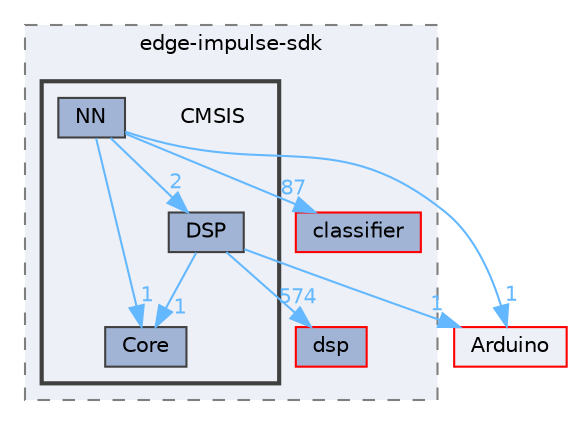 digraph "Face_Access_inferencing/src/edge-impulse-sdk/CMSIS"
{
 // LATEX_PDF_SIZE
  bgcolor="transparent";
  edge [fontname=Helvetica,fontsize=10,labelfontname=Helvetica,labelfontsize=10];
  node [fontname=Helvetica,fontsize=10,shape=box,height=0.2,width=0.4];
  compound=true
  subgraph clusterdir_295f854905297c9d29514d45981534fb {
    graph [ bgcolor="#edf0f7", pencolor="grey50", label="edge-impulse-sdk", fontname=Helvetica,fontsize=10 style="filled,dashed", URL="dir_295f854905297c9d29514d45981534fb.html",tooltip=""]
  dir_23fbe5a3fb0933f31748c7066d658296 [label="classifier", fillcolor="#a2b4d6", color="red", style="filled", URL="dir_23fbe5a3fb0933f31748c7066d658296.html",tooltip=""];
  dir_886b43ea9b160eca43e3ca1bc455c6fc [label="dsp", fillcolor="#a2b4d6", color="red", style="filled", URL="dir_886b43ea9b160eca43e3ca1bc455c6fc.html",tooltip=""];
  subgraph clusterdir_422805ad9a7eb491d4bca5bd0e9f03eb {
    graph [ bgcolor="#edf0f7", pencolor="grey25", label="", fontname=Helvetica,fontsize=10 style="filled,bold", URL="dir_422805ad9a7eb491d4bca5bd0e9f03eb.html",tooltip=""]
    dir_422805ad9a7eb491d4bca5bd0e9f03eb [shape=plaintext, label="CMSIS"];
  dir_73c7f5a81ebd1edce66efc9eb3e230d8 [label="Core", fillcolor="#a2b4d6", color="grey25", style="filled", URL="dir_73c7f5a81ebd1edce66efc9eb3e230d8.html",tooltip=""];
  dir_d84d91a8c6f0944cbcbecf972ac51db2 [label="DSP", fillcolor="#a2b4d6", color="grey25", style="filled", URL="dir_d84d91a8c6f0944cbcbecf972ac51db2.html",tooltip=""];
  dir_4659433db613eaf79ca856310888cda9 [label="NN", fillcolor="#a2b4d6", color="grey25", style="filled", URL="dir_4659433db613eaf79ca856310888cda9.html",tooltip=""];
  }
  }
  dir_a991eec27578c865874ede3d8ec657c2 [label="Arduino", fillcolor="#edf0f7", color="red", style="filled", URL="dir_a991eec27578c865874ede3d8ec657c2.html",tooltip=""];
  dir_d84d91a8c6f0944cbcbecf972ac51db2->dir_886b43ea9b160eca43e3ca1bc455c6fc [headlabel="574", labeldistance=1.5 headhref="dir_000082_000084.html" href="dir_000082_000084.html" color="steelblue1" fontcolor="steelblue1"];
  dir_d84d91a8c6f0944cbcbecf972ac51db2->dir_73c7f5a81ebd1edce66efc9eb3e230d8 [headlabel="1", labeldistance=1.5 headhref="dir_000082_000069.html" href="dir_000082_000069.html" color="steelblue1" fontcolor="steelblue1"];
  dir_d84d91a8c6f0944cbcbecf972ac51db2->dir_a991eec27578c865874ede3d8ec657c2 [headlabel="1", labeldistance=1.5 headhref="dir_000082_000014.html" href="dir_000082_000014.html" color="steelblue1" fontcolor="steelblue1"];
  dir_4659433db613eaf79ca856310888cda9->dir_23fbe5a3fb0933f31748c7066d658296 [headlabel="87", labeldistance=1.5 headhref="dir_000218_000048.html" href="dir_000218_000048.html" color="steelblue1" fontcolor="steelblue1"];
  dir_4659433db613eaf79ca856310888cda9->dir_73c7f5a81ebd1edce66efc9eb3e230d8 [headlabel="1", labeldistance=1.5 headhref="dir_000218_000069.html" href="dir_000218_000069.html" color="steelblue1" fontcolor="steelblue1"];
  dir_4659433db613eaf79ca856310888cda9->dir_a991eec27578c865874ede3d8ec657c2 [headlabel="1", labeldistance=1.5 headhref="dir_000218_000014.html" href="dir_000218_000014.html" color="steelblue1" fontcolor="steelblue1"];
  dir_4659433db613eaf79ca856310888cda9->dir_d84d91a8c6f0944cbcbecf972ac51db2 [headlabel="2", labeldistance=1.5 headhref="dir_000218_000082.html" href="dir_000218_000082.html" color="steelblue1" fontcolor="steelblue1"];
}
